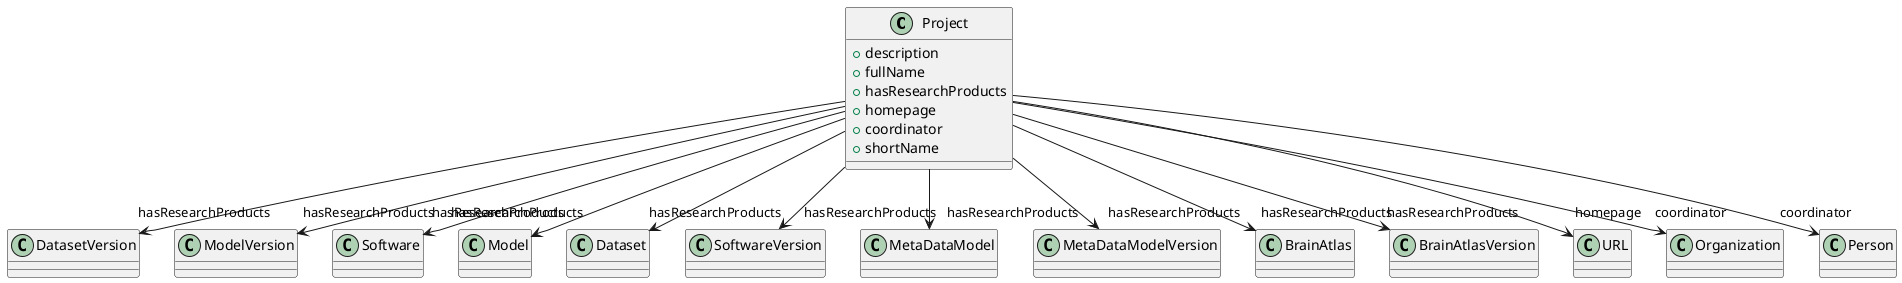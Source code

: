 @startuml
class Project {
+description
+fullName
+hasResearchProducts
+homepage
+coordinator
+shortName

}
Project -d-> "hasResearchProducts" DatasetVersion
Project -d-> "hasResearchProducts" ModelVersion
Project -d-> "hasResearchProducts" Software
Project -d-> "hasResearchProducts" Model
Project -d-> "hasResearchProducts" Dataset
Project -d-> "hasResearchProducts" SoftwareVersion
Project -d-> "hasResearchProducts" MetaDataModel
Project -d-> "hasResearchProducts" MetaDataModelVersion
Project -d-> "hasResearchProducts" BrainAtlas
Project -d-> "hasResearchProducts" BrainAtlasVersion
Project -d-> "homepage" URL
Project -d-> "coordinator" Organization
Project -d-> "coordinator" Person

@enduml